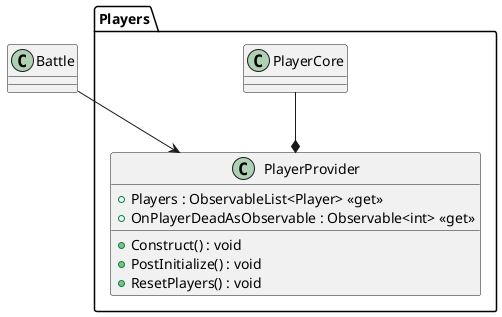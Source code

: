 @startuml
namespace Players{
class PlayerProvider {
    + Players : ObservableList<Player> <<get>>
    + OnPlayerDeadAsObservable : Observable<int> <<get>>
    + Construct() : void
    + PostInitialize() : void
    + ResetPlayers() : void
}
}
Players.PlayerCore --* PlayerProvider
Battle --> PlayerProvider
@enduml
